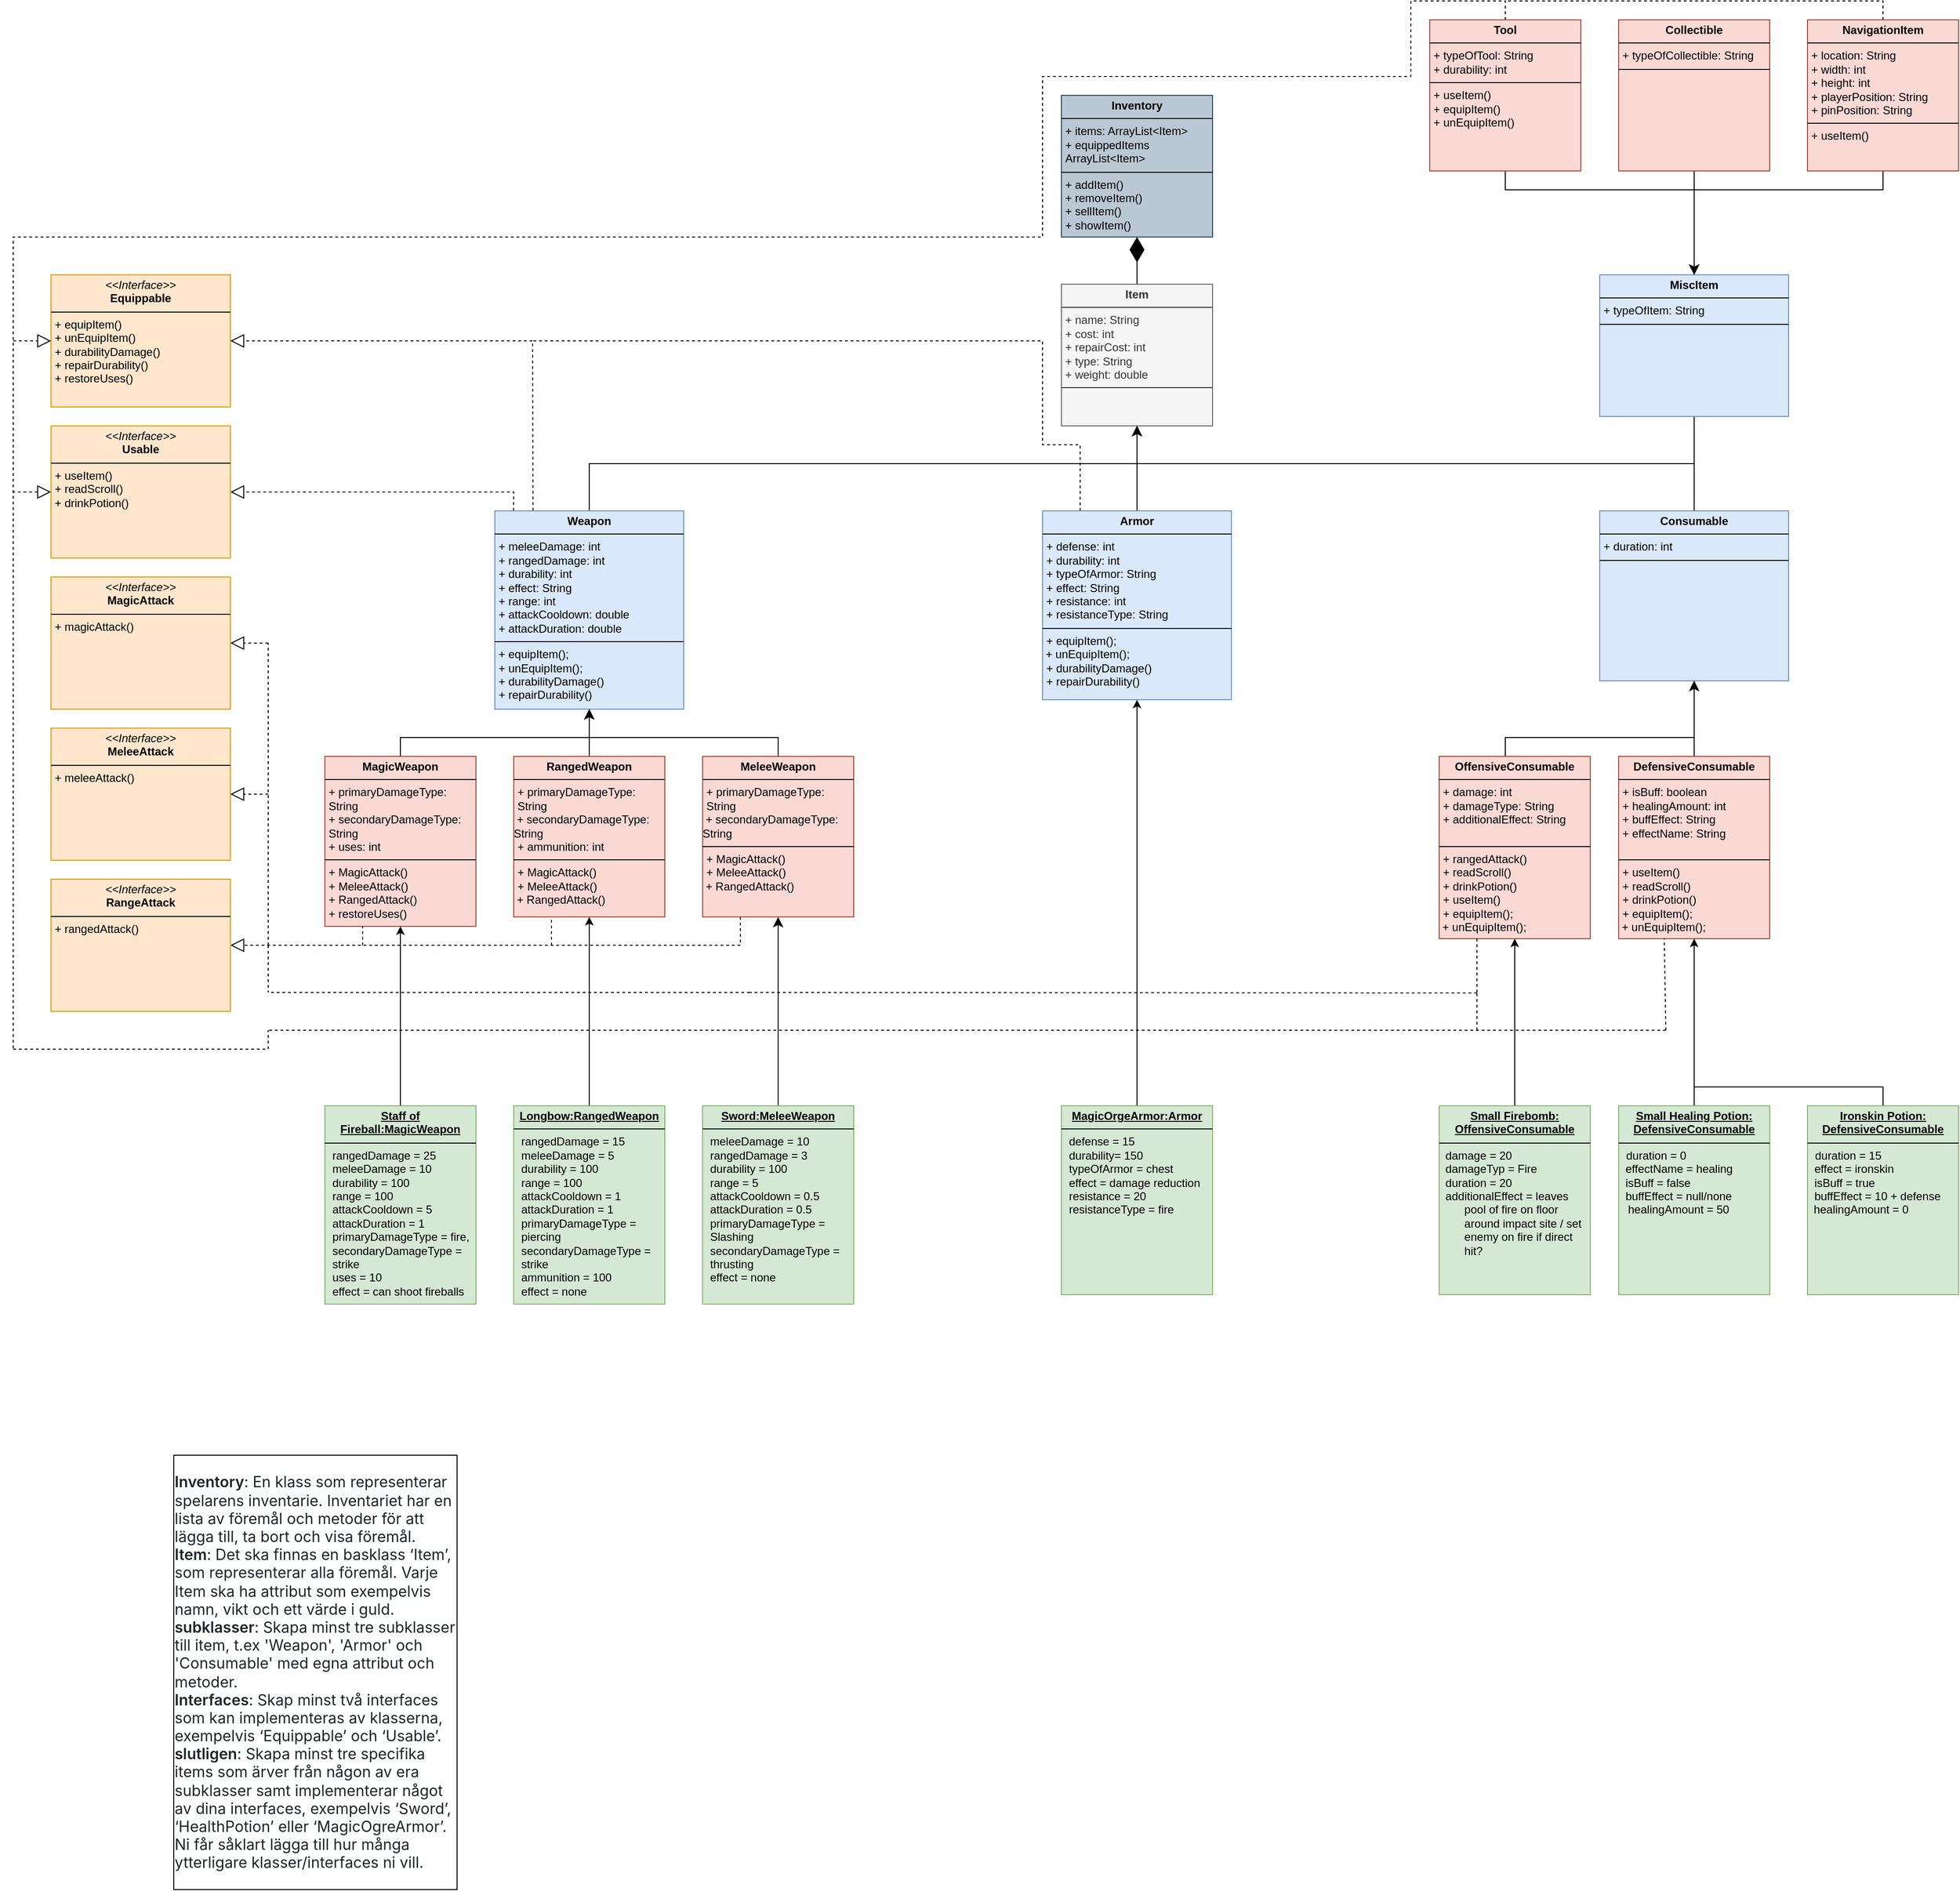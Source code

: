 <mxfile version="24.7.16">
  <diagram id="C5RBs43oDa-KdzZeNtuy" name="Page-1">
    <mxGraphModel grid="0" page="0" gridSize="10" guides="1" tooltips="1" connect="1" arrows="1" fold="1" pageScale="1" pageWidth="1200" pageHeight="1920" background="none" math="0" shadow="0">
      <root>
        <mxCell id="WIyWlLk6GJQsqaUBKTNV-0" />
        <mxCell id="WIyWlLk6GJQsqaUBKTNV-1" parent="WIyWlLk6GJQsqaUBKTNV-0" />
        <mxCell id="ZxSSdS9vjzWYmpBio-rc-52" style="edgeStyle=orthogonalEdgeStyle;rounded=0;orthogonalLoop=1;jettySize=auto;html=1;dashed=1;endArrow=none;endFill=0;startArrow=block;startFill=0;targetPerimeterSpacing=12;exitX=0;exitY=0.5;exitDx=0;exitDy=0;sourcePerimeterSpacing=12;startSize=12;" edge="1" parent="WIyWlLk6GJQsqaUBKTNV-1" source="Sx7kOvUO-uXJ1ysUk7wB-0">
          <mxGeometry relative="1" as="geometry">
            <mxPoint x="-150" y="980" as="targetPoint" />
            <mxPoint x="-140" y="390" as="sourcePoint" />
            <Array as="points">
              <mxPoint x="-150" y="390" />
              <mxPoint x="-150" y="980" />
            </Array>
          </mxGeometry>
        </mxCell>
        <mxCell id="Sx7kOvUO-uXJ1ysUk7wB-0" value="&lt;p style=&quot;margin:0px;margin-top:4px;text-align:center;&quot;&gt;&lt;i&gt;&amp;lt;&amp;lt;Interface&amp;gt;&amp;gt;&lt;/i&gt;&lt;br&gt;&lt;b&gt;Usable&lt;/b&gt;&lt;/p&gt;&lt;hr size=&quot;1&quot; style=&quot;border-style:solid;&quot;&gt;&lt;p style=&quot;margin:0px;margin-left:4px;&quot;&gt;+ useItem()&lt;/p&gt;&lt;p style=&quot;margin:0px;margin-left:4px;&quot;&gt;+ readScroll()&lt;/p&gt;&lt;p style=&quot;margin:0px;margin-left:4px;&quot;&gt;+ drinkPotion()&lt;br&gt;&lt;/p&gt;" style="verticalAlign=top;align=left;overflow=fill;html=1;whiteSpace=wrap;fillColor=#ffe6cc;strokeColor=#d79b00;" vertex="1" parent="WIyWlLk6GJQsqaUBKTNV-1">
          <mxGeometry x="-110" y="320" width="190" height="140" as="geometry" />
        </mxCell>
        <mxCell id="Sx7kOvUO-uXJ1ysUk7wB-1" value="&lt;p style=&quot;margin:0px;margin-top:4px;text-align:center;&quot;&gt;&lt;i&gt;&amp;lt;&amp;lt;Interface&amp;gt;&amp;gt;&lt;/i&gt;&lt;br&gt;&lt;b&gt;Equippable&lt;/b&gt;&lt;/p&gt;&lt;hr size=&quot;1&quot; style=&quot;border-style:solid;&quot;&gt;&lt;p style=&quot;margin:0px;margin-left:4px;&quot;&gt;+ equipItem()&lt;/p&gt;&lt;p style=&quot;margin:0px;margin-left:4px;&quot;&gt;+ unEquipItem()&lt;/p&gt;&lt;p style=&quot;margin:0px;margin-left:4px;&quot;&gt;+ durabilityDamage()&lt;/p&gt;&lt;p style=&quot;margin:0px;margin-left:4px;&quot;&gt;+ repairDurability()&lt;/p&gt;&lt;p style=&quot;margin:0px;margin-left:4px;&quot;&gt;+ restoreUses()&lt;br&gt;&lt;/p&gt;" style="verticalAlign=top;align=left;overflow=fill;html=1;whiteSpace=wrap;fillColor=#ffe6cc;strokeColor=#d79b00;" vertex="1" parent="WIyWlLk6GJQsqaUBKTNV-1">
          <mxGeometry x="-110" y="160" width="190" height="140" as="geometry" />
        </mxCell>
        <mxCell id="Sx7kOvUO-uXJ1ysUk7wB-2" value="" style="endArrow=block;dashed=1;endFill=0;endSize=12;html=1;rounded=0;fontSize=12;curved=0;exitX=0.202;exitY=-0.001;exitDx=0;exitDy=0;entryX=1;entryY=0.5;entryDx=0;entryDy=0;exitPerimeter=0;" edge="1" parent="WIyWlLk6GJQsqaUBKTNV-1" source="dtgmiVgHp7BkcGutEOMQ-1">
          <mxGeometry width="160" relative="1" as="geometry">
            <mxPoint x="410" y="440" as="sourcePoint" />
            <mxPoint x="80" y="230" as="targetPoint" />
            <Array as="points">
              <mxPoint x="400" y="230" />
            </Array>
          </mxGeometry>
        </mxCell>
        <mxCell id="Sx7kOvUO-uXJ1ysUk7wB-6" style="edgeStyle=none;curved=1;rounded=0;orthogonalLoop=1;jettySize=auto;html=1;exitX=0.5;exitY=0;exitDx=0;exitDy=0;fontSize=12;startSize=8;endSize=8;entryX=0.5;entryY=1;entryDx=0;entryDy=0;" edge="1" parent="WIyWlLk6GJQsqaUBKTNV-1" source="FGidLAKSG-unzt75iR9U-12" target="ZxSSdS9vjzWYmpBio-rc-0">
          <mxGeometry relative="1" as="geometry">
            <mxPoint x="680" y="570" as="targetPoint" />
          </mxGeometry>
        </mxCell>
        <mxCell id="FGidLAKSG-unzt75iR9U-12" value="&lt;p style=&quot;margin:0px;margin-top:4px;text-align:center;text-decoration:underline;&quot;&gt;&lt;b&gt;Sword:MeleeWeapon&lt;/b&gt;&lt;/p&gt;&lt;hr size=&quot;1&quot; style=&quot;border-style:solid;&quot;&gt;&lt;p style=&quot;margin:0px;margin-left:8px;&quot;&gt;meleeDamage = 10&lt;/p&gt;&lt;p style=&quot;margin:0px;margin-left:8px;&quot;&gt;rangedDamage = 3&lt;br&gt;&lt;/p&gt;&lt;p style=&quot;margin:0px;margin-left:8px;&quot;&gt;durability = 100&lt;br&gt;range = 5&lt;br&gt;&lt;/p&gt;&lt;p style=&quot;margin:0px;margin-left:8px;&quot;&gt;attackCooldown = 0.5&lt;/p&gt;&lt;p style=&quot;margin:0px;margin-left:8px;&quot;&gt;attackDuration = 0.5&lt;/p&gt;&lt;p style=&quot;margin:0px;margin-left:8px;&quot;&gt;primaryDamageType = Slashing&lt;/p&gt;&lt;p style=&quot;margin:0px;margin-left:8px;&quot;&gt;secondaryDamageType = thrusting&lt;/p&gt;&lt;p style=&quot;margin:0px;margin-left:8px;&quot;&gt;effect = none&lt;br&gt;&lt;/p&gt;" style="verticalAlign=top;align=left;overflow=fill;html=1;whiteSpace=wrap;fillColor=#d5e8d4;strokeColor=#82b366;" vertex="1" parent="WIyWlLk6GJQsqaUBKTNV-1">
          <mxGeometry x="580" y="1040" width="160" height="210" as="geometry" />
        </mxCell>
        <mxCell id="dtgmiVgHp7BkcGutEOMQ-3" style="edgeStyle=orthogonalEdgeStyle;rounded=0;orthogonalLoop=1;jettySize=auto;html=1;entryX=0.5;entryY=1;entryDx=0;entryDy=0;" edge="1" parent="WIyWlLk6GJQsqaUBKTNV-1" source="FGidLAKSG-unzt75iR9U-13" target="FGidLAKSG-unzt75iR9U-35">
          <mxGeometry relative="1" as="geometry">
            <mxPoint x="860" y="570" as="targetPoint" />
          </mxGeometry>
        </mxCell>
        <mxCell id="FGidLAKSG-unzt75iR9U-13" value="&lt;p style=&quot;margin:0px;margin-top:4px;text-align:center;text-decoration:underline;&quot;&gt;&lt;b&gt;MagicOrgeArmor:Armor&lt;/b&gt;&lt;/p&gt;&lt;hr size=&quot;1&quot; style=&quot;border-style:solid;&quot;&gt;&lt;p style=&quot;margin:0px;margin-left:8px;&quot;&gt;defense = 15&lt;br&gt;durability= 150&lt;br&gt;typeOfArmor = chest&lt;/p&gt;&lt;p style=&quot;margin:0px;margin-left:8px;&quot;&gt;effect = damage reduction&lt;br&gt;&lt;/p&gt;&lt;p style=&quot;margin:0px;margin-left:8px;&quot;&gt;resistance = 20&lt;/p&gt;&lt;p style=&quot;margin:0px;margin-left:8px;&quot;&gt;resistanceType = fire&lt;br&gt;&lt;/p&gt;" style="verticalAlign=top;align=left;overflow=fill;html=1;whiteSpace=wrap;fillColor=#d5e8d4;strokeColor=#82b366;" vertex="1" parent="WIyWlLk6GJQsqaUBKTNV-1">
          <mxGeometry x="960" y="1040" width="160" height="200" as="geometry" />
        </mxCell>
        <mxCell id="dtgmiVgHp7BkcGutEOMQ-0" value="&lt;p style=&quot;box-sizing: border-box; margin-top: 0px; margin-bottom: var(--base-size-16); color: rgb(31, 35, 40); font-family: -apple-system, BlinkMacSystemFont, &amp;quot;Segoe UI&amp;quot;, &amp;quot;Noto Sans&amp;quot;, Helvetica, Arial, sans-serif, &amp;quot;Apple Color Emoji&amp;quot;, &amp;quot;Segoe UI Emoji&amp;quot;; font-size: 16px; text-align: start; background-color: rgb(255, 255, 255);&quot; dir=&quot;auto&quot;&gt;&lt;span style=&quot;box-sizing: border-box; font-weight: var(--base-text-weight-semibold, 600);&quot;&gt;Inventory&lt;/span&gt;: En klass som representerar spelarens inventarie. Inventariet har en lista av föremål och metoder för att lägga till, ta bort och visa föremål.&lt;/p&gt;&lt;p style=&quot;box-sizing: border-box; margin-top: 0px; margin-bottom: var(--base-size-16); color: rgb(31, 35, 40); font-family: -apple-system, BlinkMacSystemFont, &amp;quot;Segoe UI&amp;quot;, &amp;quot;Noto Sans&amp;quot;, Helvetica, Arial, sans-serif, &amp;quot;Apple Color Emoji&amp;quot;, &amp;quot;Segoe UI Emoji&amp;quot;; font-size: 16px; text-align: start; background-color: rgb(255, 255, 255);&quot; dir=&quot;auto&quot;&gt;&lt;span style=&quot;box-sizing: border-box; font-weight: var(--base-text-weight-semibold, 600);&quot;&gt;Item&lt;/span&gt;: Det ska finnas en basklass ‘Item’, som representerar alla föremål. Varje Item ska ha attribut som exempelvis namn, vikt och ett värde i guld.&lt;/p&gt;&lt;p style=&quot;box-sizing: border-box; margin-top: 0px; margin-bottom: var(--base-size-16); color: rgb(31, 35, 40); font-family: -apple-system, BlinkMacSystemFont, &amp;quot;Segoe UI&amp;quot;, &amp;quot;Noto Sans&amp;quot;, Helvetica, Arial, sans-serif, &amp;quot;Apple Color Emoji&amp;quot;, &amp;quot;Segoe UI Emoji&amp;quot;; font-size: 16px; text-align: start; background-color: rgb(255, 255, 255);&quot; dir=&quot;auto&quot;&gt;&lt;span style=&quot;box-sizing: border-box; font-weight: var(--base-text-weight-semibold, 600);&quot;&gt;subklasser&lt;/span&gt;: Skapa minst tre subklasser till item, t.ex &#39;Weapon&#39;, &#39;Armor&#39; och &#39;Consumable&#39; med egna attribut och metoder.&lt;/p&gt;&lt;p style=&quot;box-sizing: border-box; margin-top: 0px; margin-bottom: var(--base-size-16); color: rgb(31, 35, 40); font-family: -apple-system, BlinkMacSystemFont, &amp;quot;Segoe UI&amp;quot;, &amp;quot;Noto Sans&amp;quot;, Helvetica, Arial, sans-serif, &amp;quot;Apple Color Emoji&amp;quot;, &amp;quot;Segoe UI Emoji&amp;quot;; font-size: 16px; text-align: start; background-color: rgb(255, 255, 255);&quot; dir=&quot;auto&quot;&gt;&lt;span style=&quot;box-sizing: border-box; font-weight: var(--base-text-weight-semibold, 600);&quot;&gt;Interfaces&lt;/span&gt;: Skap minst två interfaces som kan implementeras av klasserna, exempelvis ‘Equippable’ och ‘Usable’.&lt;/p&gt;&lt;p style=&quot;box-sizing: border-box; margin-top: 0px; margin-bottom: var(--base-size-16); color: rgb(31, 35, 40); font-family: -apple-system, BlinkMacSystemFont, &amp;quot;Segoe UI&amp;quot;, &amp;quot;Noto Sans&amp;quot;, Helvetica, Arial, sans-serif, &amp;quot;Apple Color Emoji&amp;quot;, &amp;quot;Segoe UI Emoji&amp;quot;; font-size: 16px; text-align: start; background-color: rgb(255, 255, 255);&quot; dir=&quot;auto&quot;&gt;&lt;span style=&quot;box-sizing: border-box; font-weight: var(--base-text-weight-semibold, 600);&quot;&gt;slutligen&lt;/span&gt;: Skapa minst tre specifika items som ärver från någon av era subklasser samt implementerar något av dina interfaces, exempelvis ‘Sword’, ‘HealthPotion’ eller ‘MagicOgreArmor’.&lt;/p&gt;&lt;p style=&quot;box-sizing: border-box; margin-top: 0px; margin-bottom: var(--base-size-16); color: rgb(31, 35, 40); font-family: -apple-system, BlinkMacSystemFont, &amp;quot;Segoe UI&amp;quot;, &amp;quot;Noto Sans&amp;quot;, Helvetica, Arial, sans-serif, &amp;quot;Apple Color Emoji&amp;quot;, &amp;quot;Segoe UI Emoji&amp;quot;; font-size: 16px; text-align: start; background-color: rgb(255, 255, 255);&quot; dir=&quot;auto&quot;&gt;Ni får såklart lägga till hur många ytterligare klasser/interfaces ni vill.&lt;/p&gt;" style="html=1;whiteSpace=wrap;" vertex="1" parent="WIyWlLk6GJQsqaUBKTNV-1">
          <mxGeometry x="20" y="1410" width="300" height="460" as="geometry" />
        </mxCell>
        <mxCell id="Sx7kOvUO-uXJ1ysUk7wB-7" value="" style="endArrow=block;dashed=1;endFill=0;endSize=12;html=1;rounded=0;fontSize=12;curved=0;entryX=1;entryY=0.5;entryDx=0;entryDy=0;exitX=0.099;exitY=-0.001;exitDx=0;exitDy=0;exitPerimeter=0;" edge="1" parent="WIyWlLk6GJQsqaUBKTNV-1" source="dtgmiVgHp7BkcGutEOMQ-1" target="Sx7kOvUO-uXJ1ysUk7wB-0">
          <mxGeometry width="160" relative="1" as="geometry">
            <mxPoint x="560" y="540" as="sourcePoint" />
            <mxPoint x="1335" y="330" as="targetPoint" />
            <Array as="points">
              <mxPoint x="380" y="390" />
              <mxPoint x="120" y="390" />
            </Array>
          </mxGeometry>
        </mxCell>
        <mxCell id="FGidLAKSG-unzt75iR9U-28" style="edgeStyle=none;curved=0;rounded=0;orthogonalLoop=1;jettySize=auto;html=1;entryX=0.5;entryY=1;entryDx=0;entryDy=0;fontSize=12;startSize=8;endSize=8;exitX=0.5;exitY=0;exitDx=0;exitDy=0;" edge="1" parent="WIyWlLk6GJQsqaUBKTNV-1" source="dtgmiVgHp7BkcGutEOMQ-1" target="FGidLAKSG-unzt75iR9U-36">
          <mxGeometry relative="1" as="geometry">
            <Array as="points">
              <mxPoint x="460" y="360" />
              <mxPoint x="650" y="360" />
              <mxPoint x="1040" y="360" />
            </Array>
          </mxGeometry>
        </mxCell>
        <mxCell id="dtgmiVgHp7BkcGutEOMQ-1" value="&lt;p style=&quot;margin:0px;margin-top:4px;text-align:center;&quot;&gt;&lt;b&gt;Weapon&lt;/b&gt;&lt;br&gt;&lt;/p&gt;&lt;hr size=&quot;1&quot; style=&quot;border-style:solid;&quot;&gt;&lt;p style=&quot;margin:0px;margin-left:4px;&quot;&gt;+ meleeDamage: int&lt;/p&gt;&lt;p style=&quot;margin:0px;margin-left:4px;&quot;&gt;+ rangedDamage: int&lt;br&gt;&lt;/p&gt;&lt;p style=&quot;margin:0px;margin-left:4px;&quot;&gt;+ durability: int&lt;/p&gt;&lt;p style=&quot;margin:0px;margin-left:4px;&quot;&gt;+ effect: String&lt;/p&gt;&lt;p style=&quot;margin:0px;margin-left:4px;&quot;&gt;+ range: int&lt;/p&gt;&lt;p style=&quot;margin:0px;margin-left:4px;&quot;&gt;+ attackCooldown: double&lt;/p&gt;&lt;p style=&quot;margin:0px;margin-left:4px;&quot;&gt;+ attackDuration: double&lt;/p&gt;&lt;hr size=&quot;1&quot; style=&quot;border-style:solid;&quot;&gt;&lt;p style=&quot;margin:0px;margin-left:4px;&quot;&gt;+ equipItem();&lt;/p&gt;&lt;p style=&quot;margin:0px;margin-left:4px;&quot;&gt;+ unEquipItem();&lt;/p&gt;&lt;p style=&quot;margin:0px;margin-left:4px;&quot;&gt;+ durabilityDamage()&lt;/p&gt;&lt;p style=&quot;margin:0px;margin-left:4px;&quot;&gt;+ repairDurability()&lt;/p&gt;&lt;p style=&quot;margin:0px;margin-left:4px;&quot;&gt;&lt;/p&gt;" style="verticalAlign=top;align=left;overflow=fill;html=1;whiteSpace=wrap;fillColor=#dae8fc;strokeColor=#6c8ebf;" vertex="1" parent="WIyWlLk6GJQsqaUBKTNV-1">
          <mxGeometry x="360" y="410" width="200" height="210" as="geometry" />
        </mxCell>
        <mxCell id="FGidLAKSG-unzt75iR9U-27" style="edgeStyle=none;curved=1;rounded=0;orthogonalLoop=1;jettySize=auto;html=1;entryX=0.5;entryY=1;entryDx=0;entryDy=0;fontSize=12;startSize=8;endSize=8;exitX=0.5;exitY=0;exitDx=0;exitDy=0;" edge="1" parent="WIyWlLk6GJQsqaUBKTNV-1" source="FGidLAKSG-unzt75iR9U-35" target="FGidLAKSG-unzt75iR9U-36">
          <mxGeometry relative="1" as="geometry" />
        </mxCell>
        <mxCell id="FGidLAKSG-unzt75iR9U-32" value="" style="endArrow=diamondThin;endFill=1;endSize=24;html=1;rounded=0;fontSize=12;curved=1;exitX=0.5;exitY=0;exitDx=0;exitDy=0;entryX=0.5;entryY=1;entryDx=0;entryDy=0;" edge="1" parent="WIyWlLk6GJQsqaUBKTNV-1" source="FGidLAKSG-unzt75iR9U-36" target="FGidLAKSG-unzt75iR9U-37">
          <mxGeometry width="160" relative="1" as="geometry">
            <mxPoint x="790" y="60" as="sourcePoint" />
            <mxPoint x="950" y="60" as="targetPoint" />
          </mxGeometry>
        </mxCell>
        <mxCell id="Qqys8LDE8rtqJjICt086-7" style="edgeStyle=orthogonalEdgeStyle;rounded=0;orthogonalLoop=1;jettySize=auto;html=1;exitX=0.199;exitY=0;exitDx=0;exitDy=0;fontSize=12;startSize=8;endSize=12;dashed=1;endArrow=none;endFill=0;exitPerimeter=0;" edge="1" parent="WIyWlLk6GJQsqaUBKTNV-1" source="FGidLAKSG-unzt75iR9U-35">
          <mxGeometry relative="1" as="geometry">
            <mxPoint x="770" y="442.51" as="sourcePoint" />
            <mxPoint x="400" y="230" as="targetPoint" />
            <Array as="points">
              <mxPoint x="980" y="340" />
              <mxPoint x="940" y="340" />
              <mxPoint x="940" y="230" />
            </Array>
          </mxGeometry>
        </mxCell>
        <mxCell id="FGidLAKSG-unzt75iR9U-35" value="&lt;p style=&quot;margin:0px;margin-top:4px;text-align:center;&quot;&gt;&lt;b&gt;Armor&lt;/b&gt;&lt;/p&gt;&lt;hr size=&quot;1&quot; style=&quot;border-style:solid;&quot;&gt;&lt;p style=&quot;margin:0px;margin-left:4px;&quot;&gt;+ defense: int&lt;/p&gt;&lt;p style=&quot;margin:0px;margin-left:4px;&quot;&gt;+ durability: int&lt;/p&gt;&lt;p style=&quot;margin:0px;margin-left:4px;&quot;&gt;+ typeOfArmor: String&lt;/p&gt;&lt;p style=&quot;margin:0px;margin-left:4px;&quot;&gt;+ effect: String&lt;br&gt;&lt;/p&gt;&lt;p style=&quot;margin:0px;margin-left:4px;&quot;&gt;+ resistance: int&lt;/p&gt;&lt;p style=&quot;margin:0px;margin-left:4px;&quot;&gt;+ resistanceType: String&lt;br&gt;&lt;/p&gt;&lt;hr size=&quot;1&quot; style=&quot;border-style:solid;&quot;&gt;&lt;p style=&quot;margin:0px;margin-left:4px;&quot;&gt;+ equipItem();&lt;/p&gt;&lt;div&gt;&amp;nbsp;+ unEquipItem();&lt;/div&gt;&lt;div&gt;&lt;p style=&quot;margin:0px;margin-left:4px;&quot;&gt;+ durabilityDamage()&lt;/p&gt;&lt;p style=&quot;margin:0px;margin-left:4px;&quot;&gt;+ repairDurability()&lt;/p&gt;&lt;/div&gt;&lt;p style=&quot;margin:0px;margin-left:4px;&quot;&gt;&lt;/p&gt;" style="verticalAlign=top;align=left;overflow=fill;html=1;whiteSpace=wrap;fillColor=#dae8fc;strokeColor=#6c8ebf;" vertex="1" parent="WIyWlLk6GJQsqaUBKTNV-1">
          <mxGeometry x="940" y="410" width="200" height="200" as="geometry" />
        </mxCell>
        <mxCell id="4cN-QuMio8Kw2daIi77m-8" style="edgeStyle=orthogonalEdgeStyle;rounded=0;orthogonalLoop=1;jettySize=auto;html=1;exitX=0.5;exitY=0;exitDx=0;exitDy=0;strokeColor=default;endArrow=none;endFill=0;" edge="1" parent="WIyWlLk6GJQsqaUBKTNV-1" source="Sx7kOvUO-uXJ1ysUk7wB-8">
          <mxGeometry relative="1" as="geometry">
            <mxPoint x="1630" y="360" as="targetPoint" />
          </mxGeometry>
        </mxCell>
        <mxCell id="Sx7kOvUO-uXJ1ysUk7wB-8" value="&lt;p style=&quot;margin:0px;margin-top:4px;text-align:center;&quot;&gt;&lt;b&gt;Consumable&lt;/b&gt;&lt;/p&gt;&lt;hr size=&quot;1&quot; style=&quot;border-style:solid;&quot;&gt;&lt;p style=&quot;margin:0px;margin-left:4px;&quot;&gt;&lt;span style=&quot;background-color: initial;&quot;&gt;+ duration: int&lt;/span&gt;&lt;/p&gt;&lt;hr size=&quot;1&quot; style=&quot;border-style:solid;&quot;&gt;&lt;p style=&quot;margin:0px;margin-left:4px;&quot;&gt;&lt;br&gt;&lt;/p&gt;" style="verticalAlign=top;align=left;overflow=fill;html=1;whiteSpace=wrap;fillColor=#dae8fc;strokeColor=#6c8ebf;" vertex="1" parent="WIyWlLk6GJQsqaUBKTNV-1">
          <mxGeometry x="1530" y="410" width="200" height="180" as="geometry" />
        </mxCell>
        <mxCell id="FGidLAKSG-unzt75iR9U-36" value="&lt;p style=&quot;margin:0px;margin-top:4px;text-align:center;&quot;&gt;&lt;b&gt;Item&lt;/b&gt;&lt;/p&gt;&lt;hr size=&quot;1&quot; style=&quot;border-style:solid;&quot;&gt;&lt;p style=&quot;margin:0px;margin-left:4px;&quot;&gt;+ name: String&lt;/p&gt;&lt;p style=&quot;margin:0px;margin-left:4px;&quot;&gt;+ cost: int&lt;/p&gt;&lt;p style=&quot;margin:0px;margin-left:4px;&quot;&gt;+ repairCost: int&lt;/p&gt;&lt;p style=&quot;margin:0px;margin-left:4px;&quot;&gt;+ type: String&lt;/p&gt;&lt;p style=&quot;margin:0px;margin-left:4px;&quot;&gt;+ weight: double&lt;/p&gt;&lt;hr size=&quot;1&quot; style=&quot;border-style:solid;&quot;&gt;&lt;p style=&quot;margin:0px;margin-left:4px;&quot;&gt;&lt;br&gt;&lt;/p&gt;" style="verticalAlign=top;align=left;overflow=fill;html=1;whiteSpace=wrap;fillColor=#f5f5f5;fontColor=#333333;strokeColor=#666666;" vertex="1" parent="WIyWlLk6GJQsqaUBKTNV-1">
          <mxGeometry x="960" y="170" width="160" height="150" as="geometry" />
        </mxCell>
        <mxCell id="FGidLAKSG-unzt75iR9U-37" value="&lt;p style=&quot;margin:0px;margin-top:4px;text-align:center;&quot;&gt;&lt;b&gt;Inventory&lt;/b&gt;&lt;/p&gt;&lt;hr size=&quot;1&quot; style=&quot;border-style:solid;&quot;&gt;&lt;p style=&quot;margin:0px;margin-left:4px;&quot;&gt;+ items: ArrayList&amp;lt;Item&amp;gt;&lt;/p&gt;&lt;p style=&quot;margin:0px;margin-left:4px;&quot;&gt;+ equippedItems ArrayList&amp;lt;Item&amp;gt;&lt;br&gt;&lt;/p&gt;&lt;hr size=&quot;1&quot; style=&quot;border-style:solid;&quot;&gt;&lt;p style=&quot;margin:0px;margin-left:4px;&quot;&gt;+ addItem()&lt;/p&gt;&lt;p style=&quot;margin:0px;margin-left:4px;&quot;&gt;+ removeItem()&lt;/p&gt;&lt;p style=&quot;margin:0px;margin-left:4px;&quot;&gt;+ sellItem()&lt;/p&gt;&lt;p style=&quot;margin:0px;margin-left:4px;&quot;&gt;+ showItem()&lt;/p&gt;" style="verticalAlign=top;align=left;overflow=fill;html=1;whiteSpace=wrap;fillColor=#bac8d3;strokeColor=#23445d;" vertex="1" parent="WIyWlLk6GJQsqaUBKTNV-1">
          <mxGeometry x="960" y="-30" width="160" height="150" as="geometry" />
        </mxCell>
        <mxCell id="Dx9HevOvdboC78mc80FS-0" style="edgeStyle=none;curved=0;rounded=0;orthogonalLoop=1;jettySize=auto;html=1;entryX=0.5;entryY=1;entryDx=0;entryDy=0;fontSize=12;startSize=8;endSize=8;endArrow=classic;endFill=0;" edge="1" parent="WIyWlLk6GJQsqaUBKTNV-1" source="ZxSSdS9vjzWYmpBio-rc-0" target="dtgmiVgHp7BkcGutEOMQ-1">
          <mxGeometry relative="1" as="geometry">
            <Array as="points">
              <mxPoint x="660" y="650" />
              <mxPoint x="460" y="650" />
            </Array>
          </mxGeometry>
        </mxCell>
        <mxCell id="ZxSSdS9vjzWYmpBio-rc-35" style="edgeStyle=orthogonalEdgeStyle;rounded=0;orthogonalLoop=1;jettySize=auto;html=1;exitX=0.25;exitY=1;exitDx=0;exitDy=0;dashed=1;endArrow=block;endFill=0;endSize=12;" edge="1" parent="WIyWlLk6GJQsqaUBKTNV-1" source="ZxSSdS9vjzWYmpBio-rc-0" target="Qqys8LDE8rtqJjICt086-5">
          <mxGeometry relative="1" as="geometry" />
        </mxCell>
        <mxCell id="ZxSSdS9vjzWYmpBio-rc-0" value="&lt;p style=&quot;margin:0px;margin-top:4px;text-align:center;&quot;&gt;&lt;b&gt;MeleeWeapon&lt;/b&gt;&lt;br&gt;&lt;/p&gt;&lt;hr size=&quot;1&quot; style=&quot;border-style:solid;&quot;&gt;&lt;p style=&quot;margin:0px;margin-left:4px;&quot;&gt;+ primaryDamageType: String&lt;/p&gt;&amp;nbsp;+ secondaryDamageType: String&lt;hr size=&quot;1&quot; style=&quot;border-style:solid;&quot;&gt;&lt;p style=&quot;margin:0px;margin-left:4px;&quot;&gt;+ MagicAttack()&lt;/p&gt;&lt;p style=&quot;margin:0px;margin-left:4px;&quot;&gt;+ MeleeAttack()&lt;/p&gt;&amp;nbsp;+ RangedAttack()&lt;p style=&quot;margin:0px;margin-left:4px;&quot;&gt;&lt;/p&gt;" style="verticalAlign=top;align=left;overflow=fill;html=1;whiteSpace=wrap;fillColor=#fad9d5;strokeColor=#ae4132;" vertex="1" parent="WIyWlLk6GJQsqaUBKTNV-1">
          <mxGeometry x="580" y="670" width="160" height="170" as="geometry" />
        </mxCell>
        <mxCell id="Dx9HevOvdboC78mc80FS-1" style="edgeStyle=none;curved=0;rounded=0;orthogonalLoop=1;jettySize=auto;html=1;entryX=0.5;entryY=1;entryDx=0;entryDy=0;fontSize=12;startSize=8;endSize=8;" edge="1" parent="WIyWlLk6GJQsqaUBKTNV-1" source="4cN-QuMio8Kw2daIi77m-0" target="dtgmiVgHp7BkcGutEOMQ-1">
          <mxGeometry relative="1" as="geometry">
            <Array as="points" />
          </mxGeometry>
        </mxCell>
        <mxCell id="4cN-QuMio8Kw2daIi77m-0" value="&lt;p style=&quot;margin:0px;margin-top:4px;text-align:center;&quot;&gt;&lt;b&gt;RangedWeapon&lt;/b&gt;&lt;br&gt;&lt;/p&gt;&lt;hr size=&quot;1&quot; style=&quot;border-style:solid;&quot;&gt;&lt;p style=&quot;margin:0px;margin-left:4px;&quot;&gt;+ primaryDamageType: String&lt;/p&gt;&amp;nbsp;+ secondaryDamageType: String&lt;p style=&quot;margin:0px;margin-left:4px;&quot;&gt;&lt;/p&gt;&lt;p style=&quot;margin:0px;margin-left:4px;&quot;&gt;+ ammunition: int&lt;br&gt;&lt;/p&gt;&lt;hr size=&quot;1&quot; style=&quot;border-style:solid;&quot;&gt;&lt;p style=&quot;margin:0px;margin-left:4px;&quot;&gt;+ MagicAttack()&lt;/p&gt;&lt;p style=&quot;margin:0px;margin-left:4px;&quot;&gt;+ MeleeAttack()&lt;/p&gt;&amp;nbsp;+ RangedAttack()&lt;p style=&quot;margin:0px;margin-left:4px;&quot;&gt;&lt;/p&gt;" style="verticalAlign=top;align=left;overflow=fill;html=1;whiteSpace=wrap;fillColor=#fad9d5;strokeColor=#ae4132;" vertex="1" parent="WIyWlLk6GJQsqaUBKTNV-1">
          <mxGeometry x="380" y="670" width="160" height="170" as="geometry" />
        </mxCell>
        <mxCell id="Dx9HevOvdboC78mc80FS-2" style="edgeStyle=none;curved=0;rounded=0;orthogonalLoop=1;jettySize=auto;html=1;entryX=0.5;entryY=1;entryDx=0;entryDy=0;fontSize=12;startSize=8;endSize=6;" edge="1" parent="WIyWlLk6GJQsqaUBKTNV-1" source="ZxSSdS9vjzWYmpBio-rc-1" target="dtgmiVgHp7BkcGutEOMQ-1">
          <mxGeometry relative="1" as="geometry">
            <Array as="points">
              <mxPoint x="260" y="650" />
              <mxPoint x="460" y="650" />
            </Array>
          </mxGeometry>
        </mxCell>
        <mxCell id="ZxSSdS9vjzWYmpBio-rc-1" value="&lt;p style=&quot;margin:0px;margin-top:4px;text-align:center;&quot;&gt;&lt;b&gt;MagicWeapon&lt;/b&gt;&lt;/p&gt;&lt;hr size=&quot;1&quot; style=&quot;border-style:solid;&quot;&gt;&lt;p style=&quot;margin:0px;margin-left:4px;&quot;&gt;+ primaryDamageType: String&lt;/p&gt;&lt;p style=&quot;margin:0px;margin-left:4px;&quot;&gt;+ secondaryDamageType: String&lt;br&gt;&lt;/p&gt;&lt;p style=&quot;margin:0px;margin-left:4px;&quot;&gt;+ uses: int&lt;br&gt;&lt;/p&gt;&lt;hr size=&quot;1&quot; style=&quot;border-style:solid;&quot;&gt;&lt;p style=&quot;margin:0px;margin-left:4px;&quot;&gt;+ MagicAttack()&lt;/p&gt;&lt;p style=&quot;margin:0px;margin-left:4px;&quot;&gt;+ MeleeAttack()&lt;/p&gt;&lt;p style=&quot;margin:0px;margin-left:4px;&quot;&gt;+ RangedAttack()&lt;/p&gt;&lt;p style=&quot;margin:0px;margin-left:4px;&quot;&gt;+ restoreUses()&lt;br&gt;&lt;/p&gt;" style="verticalAlign=top;align=left;overflow=fill;html=1;whiteSpace=wrap;fillColor=#fad9d5;strokeColor=#ae4132;" vertex="1" parent="WIyWlLk6GJQsqaUBKTNV-1">
          <mxGeometry x="180" y="670" width="160" height="180" as="geometry" />
        </mxCell>
        <mxCell id="ZxSSdS9vjzWYmpBio-rc-4" style="edgeStyle=orthogonalEdgeStyle;rounded=0;orthogonalLoop=1;jettySize=auto;html=1;exitX=0.5;exitY=0;exitDx=0;exitDy=0;entryX=0.5;entryY=1;entryDx=0;entryDy=0;" edge="1" parent="WIyWlLk6GJQsqaUBKTNV-1" source="ZxSSdS9vjzWYmpBio-rc-2" target="4cN-QuMio8Kw2daIi77m-0">
          <mxGeometry relative="1" as="geometry" />
        </mxCell>
        <mxCell id="ZxSSdS9vjzWYmpBio-rc-2" value="&lt;p style=&quot;margin:0px;margin-top:4px;text-align:center;text-decoration:underline;&quot;&gt;&lt;b&gt;Longbow:RangedWeapon&lt;/b&gt;&lt;/p&gt;&lt;hr size=&quot;1&quot; style=&quot;border-style:solid;&quot;&gt;&lt;p style=&quot;margin:0px;margin-left:8px;&quot;&gt;rangedDamage = 15&lt;/p&gt;&lt;p style=&quot;margin:0px;margin-left:8px;&quot;&gt;meleeDamage = 5&lt;br&gt;&lt;/p&gt;&lt;p style=&quot;margin:0px;margin-left:8px;&quot;&gt;durability = 100&lt;br&gt;range = 100&lt;/p&gt;&lt;p style=&quot;margin:0px;margin-left:8px;&quot;&gt;attackCooldown = 1&lt;/p&gt;&lt;p style=&quot;margin:0px;margin-left:8px;&quot;&gt;attackDuration = 1&lt;/p&gt;&lt;p style=&quot;margin:0px;margin-left:8px;&quot;&gt;primaryDamageType = piercing&lt;/p&gt;&lt;p style=&quot;margin:0px;margin-left:8px;&quot;&gt;secondaryDamageType = strike&lt;br&gt;&lt;/p&gt;&lt;p style=&quot;margin:0px;margin-left:8px;&quot;&gt;ammunition = 100&lt;/p&gt;&lt;p style=&quot;margin:0px;margin-left:8px;&quot;&gt;effect = none&lt;br&gt;&lt;/p&gt;" style="verticalAlign=top;align=left;overflow=fill;html=1;whiteSpace=wrap;fillColor=#d5e8d4;strokeColor=#82b366;" vertex="1" parent="WIyWlLk6GJQsqaUBKTNV-1">
          <mxGeometry x="380" y="1040" width="160" height="210" as="geometry" />
        </mxCell>
        <mxCell id="ZxSSdS9vjzWYmpBio-rc-6" style="edgeStyle=orthogonalEdgeStyle;rounded=0;orthogonalLoop=1;jettySize=auto;html=1;exitX=0.5;exitY=0;exitDx=0;exitDy=0;entryX=0.5;entryY=1;entryDx=0;entryDy=0;" edge="1" parent="WIyWlLk6GJQsqaUBKTNV-1" source="ZxSSdS9vjzWYmpBio-rc-3" target="ZxSSdS9vjzWYmpBio-rc-1">
          <mxGeometry relative="1" as="geometry">
            <mxPoint x="230" y="850" as="targetPoint" />
          </mxGeometry>
        </mxCell>
        <mxCell id="ZxSSdS9vjzWYmpBio-rc-3" value="&lt;p style=&quot;margin:0px;margin-top:4px;text-align:center;text-decoration:underline;&quot;&gt;&lt;b&gt;Staff of Fireball:MagicWeapon&lt;/b&gt;&lt;/p&gt;&lt;hr size=&quot;1&quot; style=&quot;border-style:solid;&quot;&gt;&lt;p style=&quot;margin:0px;margin-left:8px;&quot;&gt;rangedDamage = 25&lt;/p&gt;&lt;p style=&quot;margin:0px;margin-left:8px;&quot;&gt;meleeDamage = 10&lt;br&gt;&lt;/p&gt;&lt;p style=&quot;margin:0px;margin-left:8px;&quot;&gt;durability = 100&lt;/p&gt;&lt;p style=&quot;margin:0px;margin-left:8px;&quot;&gt;range = 100&lt;/p&gt;&lt;p style=&quot;margin:0px;margin-left:8px;&quot;&gt;attackCooldown = 5&lt;/p&gt;&lt;p style=&quot;margin:0px;margin-left:8px;&quot;&gt;attackDuration = 1&lt;/p&gt;&lt;p style=&quot;margin:0px;margin-left:8px;&quot;&gt;primaryDamageType = fire, secondaryDamageType = strike&lt;/p&gt;&lt;p style=&quot;margin:0px;margin-left:8px;&quot;&gt;uses = 10&lt;/p&gt;&lt;p style=&quot;margin:0px;margin-left:8px;&quot;&gt;effect = can shoot fireballs&lt;br&gt;&lt;/p&gt;&lt;p style=&quot;margin:0px;margin-left:8px;&quot;&gt;&lt;br&gt;&lt;/p&gt;" style="verticalAlign=top;align=left;overflow=fill;html=1;whiteSpace=wrap;fillColor=#d5e8d4;strokeColor=#82b366;" vertex="1" parent="WIyWlLk6GJQsqaUBKTNV-1">
          <mxGeometry x="180" y="1040" width="160" height="210" as="geometry" />
        </mxCell>
        <mxCell id="Dx9HevOvdboC78mc80FS-4" style="edgeStyle=none;curved=0;rounded=0;orthogonalLoop=1;jettySize=auto;html=1;entryX=0.5;entryY=1;entryDx=0;entryDy=0;fontSize=12;startSize=8;endSize=8;exitX=0.5;exitY=1;exitDx=0;exitDy=0;" edge="1" parent="WIyWlLk6GJQsqaUBKTNV-1" source="Dx9HevOvdboC78mc80FS-3" target="FGidLAKSG-unzt75iR9U-36">
          <mxGeometry relative="1" as="geometry">
            <Array as="points">
              <mxPoint x="1630" y="360" />
              <mxPoint x="1275" y="360" />
              <mxPoint x="1040" y="360" />
            </Array>
            <mxPoint x="1650" y="350" as="sourcePoint" />
          </mxGeometry>
        </mxCell>
        <mxCell id="Dx9HevOvdboC78mc80FS-3" value="&lt;p style=&quot;margin:0px;margin-top:4px;text-align:center;&quot;&gt;&lt;b&gt;MiscItem&lt;/b&gt;&lt;/p&gt;&lt;hr size=&quot;1&quot; style=&quot;border-style:solid;&quot;&gt;&lt;p style=&quot;margin:0px;margin-left:4px;&quot;&gt;+ typeOfItem: String&lt;/p&gt;&lt;hr size=&quot;1&quot; style=&quot;border-style:solid;&quot;&gt;&lt;p style=&quot;margin:0px;margin-left:4px;&quot;&gt;&lt;br&gt;&lt;/p&gt;" style="verticalAlign=top;align=left;overflow=fill;html=1;whiteSpace=wrap;fillColor=#dae8fc;strokeColor=#6c8ebf;" vertex="1" parent="WIyWlLk6GJQsqaUBKTNV-1">
          <mxGeometry x="1530" y="160" width="200" height="150" as="geometry" />
        </mxCell>
        <mxCell id="ZxSSdS9vjzWYmpBio-rc-15" style="edgeStyle=orthogonalEdgeStyle;rounded=0;orthogonalLoop=1;jettySize=auto;html=1;exitX=0.5;exitY=0;exitDx=0;exitDy=0;entryX=0.5;entryY=1;entryDx=0;entryDy=0;" edge="1" parent="WIyWlLk6GJQsqaUBKTNV-1" target="Sx7kOvUO-uXJ1ysUk7wB-8">
          <mxGeometry relative="1" as="geometry">
            <Array as="points">
              <mxPoint x="1430" y="650" />
              <mxPoint x="1630" y="650" />
            </Array>
            <mxPoint x="1430" y="670.0" as="sourcePoint" />
          </mxGeometry>
        </mxCell>
        <mxCell id="ZxSSdS9vjzWYmpBio-rc-8" value="&lt;p style=&quot;margin:0px;margin-top:4px;text-align:center;&quot;&gt;&lt;b&gt;OffensiveConsumable&lt;/b&gt;&lt;br&gt;&lt;/p&gt;&lt;hr size=&quot;1&quot; style=&quot;border-style:solid;&quot;&gt;&lt;p style=&quot;margin:0px;margin-left:4px;&quot;&gt;+ damage: int&lt;/p&gt;&lt;p style=&quot;margin:0px;margin-left:4px;&quot;&gt;+ damageType: String&lt;/p&gt;&lt;p style=&quot;margin:0px;margin-left:4px;&quot;&gt;+ additionalEffect: String&lt;br&gt;&lt;/p&gt;&lt;p style=&quot;margin:0px;margin-left:4px;&quot;&gt;&lt;br&gt;&lt;/p&gt;&lt;hr size=&quot;1&quot; style=&quot;border-style:solid;&quot;&gt;&lt;p style=&quot;margin:0px;margin-left:4px;&quot;&gt;+ rangedAttack()&lt;/p&gt;&lt;p style=&quot;margin:0px;margin-left:4px;&quot;&gt;+ readScroll()&lt;/p&gt;&lt;p style=&quot;margin:0px;margin-left:4px;&quot;&gt;+ drinkPotion()&lt;/p&gt;&lt;p style=&quot;margin:0px;margin-left:4px;&quot;&gt;+ useItem()&lt;/p&gt;&lt;p style=&quot;margin: 0px 0px 0px 4px;&quot;&gt;+ equipItem();&lt;/p&gt;&lt;div&gt;&amp;nbsp;+ unEquipItem();&lt;/div&gt;&lt;p style=&quot;margin:0px;margin-left:4px;&quot;&gt;&lt;br&gt;&lt;/p&gt;" style="verticalAlign=top;align=left;overflow=fill;html=1;whiteSpace=wrap;fillColor=#fad9d5;strokeColor=#ae4132;" vertex="1" parent="WIyWlLk6GJQsqaUBKTNV-1">
          <mxGeometry x="1360" y="670" width="160" height="193" as="geometry" />
        </mxCell>
        <mxCell id="Dx9HevOvdboC78mc80FS-8" style="edgeStyle=none;curved=0;rounded=0;orthogonalLoop=1;jettySize=auto;html=1;entryX=0.5;entryY=0;entryDx=0;entryDy=0;fontSize=12;startSize=8;endSize=8;exitX=0.5;exitY=1;exitDx=0;exitDy=0;" edge="1" parent="WIyWlLk6GJQsqaUBKTNV-1" source="Dx9HevOvdboC78mc80FS-5" target="Dx9HevOvdboC78mc80FS-3">
          <mxGeometry relative="1" as="geometry">
            <Array as="points" />
          </mxGeometry>
        </mxCell>
        <mxCell id="Dx9HevOvdboC78mc80FS-5" value="&lt;p style=&quot;margin:0px;margin-top:4px;text-align:center;&quot;&gt;&lt;b&gt;Collectible&lt;/b&gt;&lt;/p&gt;&lt;hr size=&quot;1&quot; style=&quot;border-style:solid;&quot;&gt;&lt;p style=&quot;margin:0px;margin-left:4px;&quot;&gt;+ typeOfCollectible: String&lt;/p&gt;&lt;hr size=&quot;1&quot; style=&quot;border-style:solid;&quot;&gt;&lt;p style=&quot;margin:0px;margin-left:4px;&quot;&gt;&lt;br&gt;&lt;/p&gt;" style="verticalAlign=top;align=left;overflow=fill;html=1;whiteSpace=wrap;fillColor=#fad9d5;strokeColor=#ae4132;" vertex="1" parent="WIyWlLk6GJQsqaUBKTNV-1">
          <mxGeometry x="1550" y="-110" width="160" height="160" as="geometry" />
        </mxCell>
        <mxCell id="Qqys8LDE8rtqJjICt086-1" style="edgeStyle=none;curved=0;rounded=0;orthogonalLoop=1;jettySize=auto;html=1;fontSize=12;startSize=8;endSize=8;exitX=0.5;exitY=0;exitDx=0;exitDy=0;" edge="1" parent="WIyWlLk6GJQsqaUBKTNV-1" source="ZxSSdS9vjzWYmpBio-rc-9">
          <mxGeometry relative="1" as="geometry">
            <mxPoint x="1630" y="590" as="targetPoint" />
            <Array as="points">
              <mxPoint x="1630" y="650" />
            </Array>
          </mxGeometry>
        </mxCell>
        <mxCell id="ZxSSdS9vjzWYmpBio-rc-9" value="&lt;p style=&quot;margin:0px;margin-top:4px;text-align:center;&quot;&gt;&lt;b&gt;DefensiveConsumable&lt;/b&gt;&lt;/p&gt;&lt;hr size=&quot;1&quot; style=&quot;border-style:solid;&quot;&gt;&lt;p style=&quot;margin:0px;margin-left:4px;&quot;&gt;+ isBuff: boolean&lt;/p&gt;&lt;p style=&quot;margin:0px;margin-left:4px;&quot;&gt;+ healingAmount: int&lt;/p&gt;&lt;p style=&quot;margin:0px;margin-left:4px;&quot;&gt;+ buffEffect: String&lt;/p&gt;&lt;p style=&quot;margin:0px;margin-left:4px;&quot;&gt;+ effectName: String&lt;br&gt;&lt;/p&gt;&lt;p style=&quot;margin:0px;margin-left:4px;&quot;&gt;&lt;br&gt;&lt;/p&gt;&lt;hr size=&quot;1&quot; style=&quot;border-style:solid;&quot;&gt;&lt;p style=&quot;margin:0px;margin-left:4px;&quot;&gt;+ useItem()&lt;/p&gt;&lt;p style=&quot;margin:0px;margin-left:4px;&quot;&gt;+ readScroll()&lt;/p&gt;&lt;p style=&quot;margin:0px;margin-left:4px;&quot;&gt;+ drinkPotion()&lt;br&gt;&lt;/p&gt;&lt;p style=&quot;margin: 0px 0px 0px 4px;&quot;&gt;+ equipItem();&lt;/p&gt;&lt;div&gt;&amp;nbsp;+ unEquipItem();&lt;/div&gt;" style="verticalAlign=top;align=left;overflow=fill;html=1;whiteSpace=wrap;fillColor=#fad9d5;strokeColor=#ae4132;" vertex="1" parent="WIyWlLk6GJQsqaUBKTNV-1">
          <mxGeometry x="1550" y="670" width="160" height="193" as="geometry" />
        </mxCell>
        <mxCell id="Dx9HevOvdboC78mc80FS-10" style="edgeStyle=none;curved=0;rounded=0;orthogonalLoop=1;jettySize=auto;html=1;fontSize=12;startSize=8;endSize=8;exitX=0.5;exitY=1;exitDx=0;exitDy=0;entryX=0.5;entryY=0;entryDx=0;entryDy=0;" edge="1" parent="WIyWlLk6GJQsqaUBKTNV-1" source="Dx9HevOvdboC78mc80FS-9" target="Dx9HevOvdboC78mc80FS-3">
          <mxGeometry relative="1" as="geometry">
            <Array as="points">
              <mxPoint x="1430" y="70" />
              <mxPoint x="1630" y="70" />
            </Array>
            <mxPoint x="1620" y="170" as="targetPoint" />
          </mxGeometry>
        </mxCell>
        <mxCell id="Qqys8LDE8rtqJjICt086-12" style="edgeStyle=none;curved=0;rounded=0;orthogonalLoop=1;jettySize=auto;html=1;exitX=0.5;exitY=0;exitDx=0;exitDy=0;fontSize=12;startSize=8;endSize=8;endArrow=none;endFill=0;dashed=1;" edge="1" parent="WIyWlLk6GJQsqaUBKTNV-1" source="Dx9HevOvdboC78mc80FS-9">
          <mxGeometry relative="1" as="geometry">
            <Array as="points">
              <mxPoint x="1430" y="-130" />
              <mxPoint x="1330" y="-130" />
              <mxPoint x="1330" y="-50" />
              <mxPoint x="940" y="-50" />
              <mxPoint x="940" y="120" />
              <mxPoint x="-150" y="120" />
            </Array>
            <mxPoint x="-150" y="390" as="targetPoint" />
          </mxGeometry>
        </mxCell>
        <mxCell id="Dx9HevOvdboC78mc80FS-9" value="&lt;p style=&quot;margin:0px;margin-top:4px;text-align:center;&quot;&gt;&lt;b&gt;Tool&lt;/b&gt;&lt;/p&gt;&lt;hr size=&quot;1&quot; style=&quot;border-style:solid;&quot;&gt;&lt;p style=&quot;margin:0px;margin-left:4px;&quot;&gt;+ typeOfTool: String&lt;/p&gt;&lt;p style=&quot;margin:0px;margin-left:4px;&quot;&gt;+ durability: int&lt;br&gt;&lt;/p&gt;&lt;hr size=&quot;1&quot; style=&quot;border-style:solid;&quot;&gt;&lt;p style=&quot;margin:0px;margin-left:4px;&quot;&gt;+ useItem()&lt;/p&gt;&lt;p style=&quot;margin: 0px 0px 0px 4px;&quot;&gt;+ equipItem()&lt;/p&gt;&lt;p style=&quot;margin: 0px 0px 0px 4px;&quot;&gt;+ unEquipItem()&lt;/p&gt;&lt;p style=&quot;margin:0px;margin-left:4px;&quot;&gt;&lt;br&gt;&lt;/p&gt;" style="verticalAlign=top;align=left;overflow=fill;html=1;whiteSpace=wrap;fillColor=#fad9d5;strokeColor=#ae4132;" vertex="1" parent="WIyWlLk6GJQsqaUBKTNV-1">
          <mxGeometry x="1350" y="-110" width="160" height="160" as="geometry" />
        </mxCell>
        <mxCell id="Dx9HevOvdboC78mc80FS-14" style="edgeStyle=none;curved=0;rounded=0;orthogonalLoop=1;jettySize=auto;html=1;entryX=0.5;entryY=0;entryDx=0;entryDy=0;fontSize=12;startSize=8;endSize=8;" edge="1" parent="WIyWlLk6GJQsqaUBKTNV-1" source="Dx9HevOvdboC78mc80FS-11" target="Dx9HevOvdboC78mc80FS-3">
          <mxGeometry relative="1" as="geometry">
            <Array as="points">
              <mxPoint x="1830" y="70" />
              <mxPoint x="1630" y="70" />
            </Array>
          </mxGeometry>
        </mxCell>
        <mxCell id="Dx9HevOvdboC78mc80FS-20" style="edgeStyle=none;curved=0;rounded=0;orthogonalLoop=1;jettySize=auto;html=1;exitX=0.5;exitY=0;exitDx=0;exitDy=0;fontSize=12;startSize=8;endSize=8;endArrow=none;endFill=0;dashed=1;" edge="1" parent="WIyWlLk6GJQsqaUBKTNV-1" source="Dx9HevOvdboC78mc80FS-11">
          <mxGeometry relative="1" as="geometry">
            <mxPoint x="1430" y="-130" as="targetPoint" />
            <Array as="points">
              <mxPoint x="1830" y="-130" />
            </Array>
          </mxGeometry>
        </mxCell>
        <mxCell id="Dx9HevOvdboC78mc80FS-11" value="&lt;p style=&quot;margin:0px;margin-top:4px;text-align:center;&quot;&gt;&lt;b&gt;NavigationItem&lt;/b&gt;&lt;/p&gt;&lt;hr size=&quot;1&quot; style=&quot;border-style:solid;&quot;&gt;&lt;p style=&quot;margin:0px;margin-left:4px;&quot;&gt;+ location: String&lt;/p&gt;&lt;p style=&quot;margin:0px;margin-left:4px;&quot;&gt;+ width: int&lt;/p&gt;&lt;p style=&quot;margin:0px;margin-left:4px;&quot;&gt;+ height: int&lt;/p&gt;&lt;p style=&quot;margin:0px;margin-left:4px;&quot;&gt;+ playerPosition: String&lt;/p&gt;&lt;p style=&quot;margin:0px;margin-left:4px;&quot;&gt;+ pinPosition: String&lt;/p&gt;&lt;hr size=&quot;1&quot; style=&quot;border-style:solid;&quot;&gt;&lt;p style=&quot;margin:0px;margin-left:4px;&quot;&gt;+ useItem()&lt;/p&gt;" style="verticalAlign=top;align=left;overflow=fill;html=1;whiteSpace=wrap;fillColor=#fad9d5;strokeColor=#ae4132;" vertex="1" parent="WIyWlLk6GJQsqaUBKTNV-1">
          <mxGeometry x="1750" y="-110" width="160" height="160" as="geometry" />
        </mxCell>
        <mxCell id="4cN-QuMio8Kw2daIi77m-7" value="" style="edgeStyle=orthogonalEdgeStyle;rounded=0;orthogonalLoop=1;jettySize=auto;html=1;" edge="1" parent="WIyWlLk6GJQsqaUBKTNV-1" source="ZxSSdS9vjzWYmpBio-rc-19" target="ZxSSdS9vjzWYmpBio-rc-8">
          <mxGeometry relative="1" as="geometry" />
        </mxCell>
        <mxCell id="ZxSSdS9vjzWYmpBio-rc-19" value="&lt;p style=&quot;margin:0px;margin-top:4px;text-align:center;text-decoration:underline;&quot;&gt;&lt;b&gt;Small Firebomb: OffensiveConsumable&lt;/b&gt;&lt;/p&gt;&lt;hr size=&quot;1&quot; style=&quot;border-style:solid;&quot;&gt;&lt;div&gt;&amp;nbsp; damage = 20&lt;/div&gt;&lt;div&gt;&amp;nbsp; damageTyp = Fire&lt;/div&gt;&lt;div&gt;&amp;nbsp; duration = 20&lt;/div&gt;&amp;nbsp; additionalEffect = leaves &lt;span style=&quot;white-space: pre;&quot;&gt;&#x9;&lt;/span&gt;pool of fire on floor &lt;span style=&quot;white-space: pre;&quot;&gt;&#x9;&lt;/span&gt;around impact site / set &lt;span style=&quot;white-space: pre;&quot;&gt;&#x9;&lt;/span&gt;enemy on fire if direct &lt;span style=&quot;white-space: pre;&quot;&gt;&#x9;&lt;/span&gt;hit?" style="verticalAlign=top;align=left;overflow=fill;html=1;whiteSpace=wrap;fillColor=#d5e8d4;strokeColor=#82b366;" vertex="1" parent="WIyWlLk6GJQsqaUBKTNV-1">
          <mxGeometry x="1360" y="1040" width="160" height="200" as="geometry" />
        </mxCell>
        <mxCell id="Qqys8LDE8rtqJjICt086-13" style="edgeStyle=none;curved=1;rounded=0;orthogonalLoop=1;jettySize=auto;html=1;exitX=0.5;exitY=0;exitDx=0;exitDy=0;fontSize=12;startSize=8;endSize=8;endArrow=none;endFill=0;" edge="1" parent="WIyWlLk6GJQsqaUBKTNV-1" source="ZxSSdS9vjzWYmpBio-rc-21">
          <mxGeometry relative="1" as="geometry">
            <mxPoint x="1630" y="939.333" as="targetPoint" />
          </mxGeometry>
        </mxCell>
        <mxCell id="ZxSSdS9vjzWYmpBio-rc-21" value="&lt;p style=&quot;margin:0px;margin-top:4px;text-align:center;text-decoration:underline;&quot;&gt;&lt;b&gt;Small Healing Potion: DefensiveConsumable&lt;/b&gt;&lt;/p&gt;&lt;hr size=&quot;1&quot; style=&quot;border-style:solid;&quot;&gt;&lt;p style=&quot;margin:0px;margin-left:8px;&quot;&gt;duration = 0&lt;/p&gt;&lt;p style=&quot;margin:0px;margin-left:4px;&quot;&gt;&amp;nbsp;effectName = healing&lt;/p&gt;&lt;p style=&quot;margin:0px;margin-left:4px;&quot;&gt;&amp;nbsp;isBuff = false&lt;/p&gt;&lt;p style=&quot;margin:0px;margin-left:4px;&quot;&gt;&amp;nbsp;buffEffect = null/none&lt;/p&gt;&amp;nbsp; &amp;nbsp;healingAmount = 50" style="verticalAlign=top;align=left;overflow=fill;html=1;whiteSpace=wrap;fillColor=#d5e8d4;strokeColor=#82b366;" vertex="1" parent="WIyWlLk6GJQsqaUBKTNV-1">
          <mxGeometry x="1550" y="1040" width="160" height="200" as="geometry" />
        </mxCell>
        <mxCell id="ZxSSdS9vjzWYmpBio-rc-23" style="edgeStyle=orthogonalEdgeStyle;rounded=0;orthogonalLoop=1;jettySize=auto;html=1;exitX=0.5;exitY=0;exitDx=0;exitDy=0;entryX=0.5;entryY=1;entryDx=0;entryDy=0;" edge="1" parent="WIyWlLk6GJQsqaUBKTNV-1">
          <mxGeometry relative="1" as="geometry">
            <Array as="points">
              <mxPoint x="1830" y="1020" />
              <mxPoint x="1630" y="1020" />
            </Array>
            <mxPoint x="1830" y="1040" as="sourcePoint" />
            <mxPoint x="1630" y="863.0" as="targetPoint" />
          </mxGeometry>
        </mxCell>
        <mxCell id="ZxSSdS9vjzWYmpBio-rc-22" value="&lt;p style=&quot;margin:0px;margin-top:4px;text-align:center;text-decoration:underline;&quot;&gt;&lt;b&gt;Ironskin Potion: DefensiveConsumable&lt;/b&gt;&lt;/p&gt;&lt;hr size=&quot;1&quot; style=&quot;border-style:solid;&quot;&gt;&lt;p style=&quot;margin:0px;margin-left:8px;&quot;&gt;duration = 15&lt;/p&gt;&lt;p style=&quot;margin:0px;margin-left:4px;&quot;&gt;&amp;nbsp;effect = ironskin&lt;/p&gt;&lt;p style=&quot;margin:0px;margin-left:4px;&quot;&gt;&amp;nbsp;isBuff = true&lt;/p&gt;&lt;p style=&quot;margin:0px;margin-left:4px;&quot;&gt;&amp;nbsp;buffEffect = 10 + defense&lt;/p&gt;&amp;nbsp; healingAmount = 0" style="verticalAlign=top;align=left;overflow=fill;html=1;whiteSpace=wrap;fillColor=#d5e8d4;strokeColor=#82b366;" vertex="1" parent="WIyWlLk6GJQsqaUBKTNV-1">
          <mxGeometry x="1750" y="1040" width="160" height="200" as="geometry" />
        </mxCell>
        <mxCell id="Qqys8LDE8rtqJjICt086-11" style="edgeStyle=none;curved=0;rounded=0;orthogonalLoop=1;jettySize=auto;html=1;fontSize=12;startSize=12;endSize=8;startArrow=none;startFill=0;endArrow=none;endFill=0;strokeWidth=1;dashed=1;" edge="1" parent="WIyWlLk6GJQsqaUBKTNV-1">
          <mxGeometry relative="1" as="geometry">
            <mxPoint x="120" y="920" as="targetPoint" />
            <Array as="points" />
            <mxPoint x="120" y="870" as="sourcePoint" />
          </mxGeometry>
        </mxCell>
        <mxCell id="Qqys8LDE8rtqJjICt086-3" value="&lt;p style=&quot;margin:0px;margin-top:4px;text-align:center;&quot;&gt;&lt;i&gt;&amp;lt;&amp;lt;Interface&amp;gt;&amp;gt;&lt;/i&gt;&lt;br&gt;&lt;b&gt;MagicAttack&lt;/b&gt;&lt;/p&gt;&lt;hr size=&quot;1&quot; style=&quot;border-style:solid;&quot;&gt;&lt;p style=&quot;margin:0px;margin-left:4px;&quot;&gt;+ magicAttack()&lt;br&gt;&lt;br&gt;&lt;/p&gt;" style="verticalAlign=top;align=left;overflow=fill;html=1;whiteSpace=wrap;fillColor=#ffe6cc;strokeColor=#d79b00;" vertex="1" parent="WIyWlLk6GJQsqaUBKTNV-1">
          <mxGeometry x="-110" y="480" width="190" height="140" as="geometry" />
        </mxCell>
        <mxCell id="Qqys8LDE8rtqJjICt086-4" value="&lt;p style=&quot;margin:0px;margin-top:4px;text-align:center;&quot;&gt;&lt;i&gt;&amp;lt;&amp;lt;Interface&amp;gt;&amp;gt;&lt;/i&gt;&lt;br&gt;&lt;b&gt;MeleeAttack&lt;/b&gt;&lt;/p&gt;&lt;hr size=&quot;1&quot; style=&quot;border-style:solid;&quot;&gt;&lt;p style=&quot;margin:0px;margin-left:4px;&quot;&gt;+ meleeAttack()&lt;br&gt;&lt;br&gt;&lt;/p&gt;" style="verticalAlign=top;align=left;overflow=fill;html=1;whiteSpace=wrap;fillColor=#ffe6cc;strokeColor=#d79b00;" vertex="1" parent="WIyWlLk6GJQsqaUBKTNV-1">
          <mxGeometry x="-110" y="640" width="190" height="140" as="geometry" />
        </mxCell>
        <mxCell id="Qqys8LDE8rtqJjICt086-5" value="&lt;p style=&quot;margin:0px;margin-top:4px;text-align:center;&quot;&gt;&lt;i&gt;&amp;lt;&amp;lt;Interface&amp;gt;&amp;gt;&lt;/i&gt;&lt;br&gt;&lt;b&gt;RangeAttack&lt;/b&gt;&lt;/p&gt;&lt;hr size=&quot;1&quot; style=&quot;border-style:solid;&quot;&gt;&lt;p style=&quot;margin:0px;margin-left:4px;&quot;&gt;+ rangedAttack()&lt;br&gt;&lt;br&gt;&lt;/p&gt;" style="verticalAlign=top;align=left;overflow=fill;html=1;whiteSpace=wrap;fillColor=#ffe6cc;strokeColor=#d79b00;" vertex="1" parent="WIyWlLk6GJQsqaUBKTNV-1">
          <mxGeometry x="-110" y="800" width="190" height="140" as="geometry" />
        </mxCell>
        <mxCell id="Dx9HevOvdboC78mc80FS-15" value="" style="endArrow=none;dashed=1;html=1;rounded=0;fontSize=12;startSize=8;endSize=8;curved=1;entryX=0.25;entryY=1;entryDx=0;entryDy=0;" edge="1" parent="WIyWlLk6GJQsqaUBKTNV-1" target="ZxSSdS9vjzWYmpBio-rc-1">
          <mxGeometry width="50" height="50" relative="1" as="geometry">
            <mxPoint x="220" y="870" as="sourcePoint" />
            <mxPoint x="170" y="890" as="targetPoint" />
          </mxGeometry>
        </mxCell>
        <mxCell id="4cN-QuMio8Kw2daIi77m-5" value="" style="endArrow=none;dashed=1;html=1;rounded=0;fontSize=12;startSize=8;endSize=8;curved=1;entryX=0.25;entryY=1;entryDx=0;entryDy=0;" edge="1" parent="WIyWlLk6GJQsqaUBKTNV-1" target="4cN-QuMio8Kw2daIi77m-0">
          <mxGeometry width="50" height="50" relative="1" as="geometry">
            <mxPoint x="420" y="870" as="sourcePoint" />
            <mxPoint x="420" y="850" as="targetPoint" />
          </mxGeometry>
        </mxCell>
        <mxCell id="ZxSSdS9vjzWYmpBio-rc-45" value="" style="endArrow=none;dashed=1;endFill=0;endSize=12;html=1;rounded=0;" edge="1" parent="WIyWlLk6GJQsqaUBKTNV-1">
          <mxGeometry width="160" relative="1" as="geometry">
            <mxPoint x="120" y="870" as="sourcePoint" />
            <mxPoint x="120" y="550" as="targetPoint" />
            <Array as="points">
              <mxPoint x="120" y="710" />
            </Array>
          </mxGeometry>
        </mxCell>
        <mxCell id="Qqys8LDE8rtqJjICt086-10" value="" style="endArrow=block;dashed=1;endFill=0;endSize=12;html=1;rounded=0;edgeStyle=orthogonalEdgeStyle;entryX=1;entryY=0.5;entryDx=0;entryDy=0;" edge="1" parent="WIyWlLk6GJQsqaUBKTNV-1" target="Qqys8LDE8rtqJjICt086-4">
          <mxGeometry width="160" relative="1" as="geometry">
            <mxPoint x="120" y="710" as="sourcePoint" />
            <mxPoint x="120" y="710" as="targetPoint" />
            <Array as="points">
              <mxPoint x="120" y="710" />
            </Array>
          </mxGeometry>
        </mxCell>
        <mxCell id="4cN-QuMio8Kw2daIi77m-6" value="" style="endArrow=block;dashed=1;endFill=0;endSize=12;html=1;rounded=0;entryX=1;entryY=0.5;entryDx=0;entryDy=0;" edge="1" parent="WIyWlLk6GJQsqaUBKTNV-1" target="Qqys8LDE8rtqJjICt086-3">
          <mxGeometry width="160" relative="1" as="geometry">
            <mxPoint x="120" y="550" as="sourcePoint" />
            <mxPoint x="270" y="530" as="targetPoint" />
          </mxGeometry>
        </mxCell>
        <mxCell id="ZxSSdS9vjzWYmpBio-rc-49" value="" style="endArrow=none;dashed=1;endFill=0;endSize=12;html=1;rounded=0;" edge="1" parent="WIyWlLk6GJQsqaUBKTNV-1">
          <mxGeometry width="160" relative="1" as="geometry">
            <mxPoint x="1400" y="920.53" as="sourcePoint" />
            <mxPoint x="630" y="920" as="targetPoint" />
          </mxGeometry>
        </mxCell>
        <mxCell id="ZxSSdS9vjzWYmpBio-rc-50" value="" style="endArrow=none;dashed=1;endFill=0;endSize=12;html=1;rounded=0;entryX=0.25;entryY=1;entryDx=0;entryDy=0;" edge="1" parent="WIyWlLk6GJQsqaUBKTNV-1" target="ZxSSdS9vjzWYmpBio-rc-8">
          <mxGeometry width="160" relative="1" as="geometry">
            <mxPoint x="1400" y="920" as="sourcePoint" />
            <mxPoint x="1400" y="830" as="targetPoint" />
          </mxGeometry>
        </mxCell>
        <mxCell id="ZxSSdS9vjzWYmpBio-rc-51" value="" style="endArrow=none;dashed=1;endFill=0;endSize=12;html=1;rounded=0;" edge="1" parent="WIyWlLk6GJQsqaUBKTNV-1">
          <mxGeometry width="160" relative="1" as="geometry">
            <mxPoint x="630" y="920" as="sourcePoint" />
            <mxPoint x="120" y="920" as="targetPoint" />
          </mxGeometry>
        </mxCell>
        <mxCell id="ZxSSdS9vjzWYmpBio-rc-53" value="" style="endArrow=none;dashed=1;endFill=0;endSize=12;html=1;rounded=0;" edge="1" parent="WIyWlLk6GJQsqaUBKTNV-1">
          <mxGeometry width="160" relative="1" as="geometry">
            <mxPoint x="-150" y="980" as="sourcePoint" />
            <mxPoint x="120" y="960" as="targetPoint" />
            <Array as="points">
              <mxPoint x="120" y="980" />
            </Array>
          </mxGeometry>
        </mxCell>
        <mxCell id="ZxSSdS9vjzWYmpBio-rc-55" value="" style="endArrow=none;dashed=1;endFill=0;endSize=12;html=1;rounded=0;" edge="1" parent="WIyWlLk6GJQsqaUBKTNV-1">
          <mxGeometry width="160" relative="1" as="geometry">
            <mxPoint x="1600" y="960" as="sourcePoint" />
            <mxPoint x="120" y="960" as="targetPoint" />
          </mxGeometry>
        </mxCell>
        <mxCell id="ZxSSdS9vjzWYmpBio-rc-56" value="" style="endArrow=none;dashed=1;endFill=0;endSize=12;html=1;rounded=0;" edge="1" parent="WIyWlLk6GJQsqaUBKTNV-1">
          <mxGeometry width="160" relative="1" as="geometry">
            <mxPoint x="1400" y="960" as="sourcePoint" />
            <mxPoint x="1400" y="920" as="targetPoint" />
          </mxGeometry>
        </mxCell>
        <mxCell id="ZxSSdS9vjzWYmpBio-rc-57" value="" style="endArrow=none;dashed=1;endFill=0;endSize=12;html=1;rounded=0;entryX=0.302;entryY=1;entryDx=0;entryDy=0;entryPerimeter=0;" edge="1" parent="WIyWlLk6GJQsqaUBKTNV-1" target="ZxSSdS9vjzWYmpBio-rc-9">
          <mxGeometry width="160" relative="1" as="geometry">
            <mxPoint x="1600" y="960" as="sourcePoint" />
            <mxPoint x="1600" y="920" as="targetPoint" />
          </mxGeometry>
        </mxCell>
        <mxCell id="4cN-QuMio8Kw2daIi77m-10" value="" style="endArrow=block;dashed=1;endFill=0;endSize=12;html=1;rounded=0;entryX=0;entryY=0.5;entryDx=0;entryDy=0;" edge="1" parent="WIyWlLk6GJQsqaUBKTNV-1" target="Sx7kOvUO-uXJ1ysUk7wB-1">
          <mxGeometry width="160" relative="1" as="geometry">
            <mxPoint x="-150" y="230" as="sourcePoint" />
            <mxPoint x="390" y="330" as="targetPoint" />
          </mxGeometry>
        </mxCell>
      </root>
    </mxGraphModel>
  </diagram>
</mxfile>

